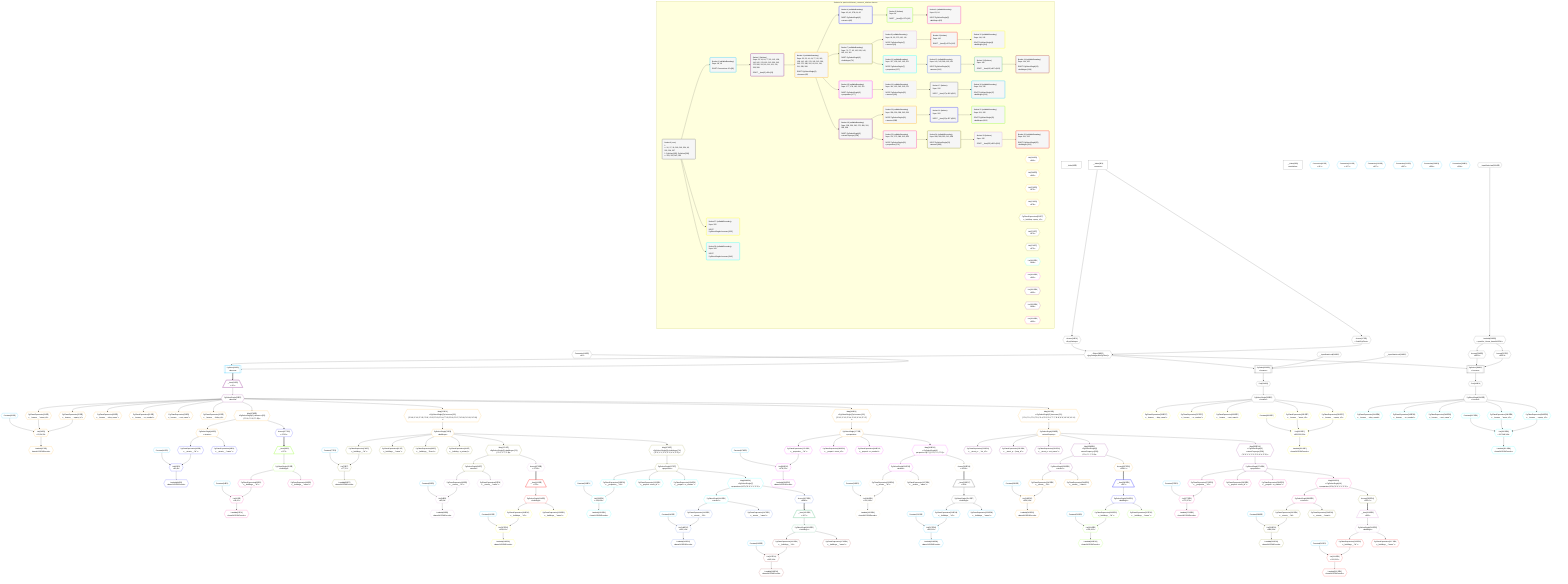 %%{init: {'themeVariables': { 'fontSize': '12px'}}}%%
graph TD
    classDef path fill:#eee,stroke:#000,color:#000
    classDef plan fill:#fff,stroke-width:1px,color:#000
    classDef itemplan fill:#fff,stroke-width:2px,color:#000
    classDef unbatchedplan fill:#dff,stroke-width:1px,color:#000
    classDef sideeffectplan fill:#fcc,stroke-width:2px,color:#000
    classDef bucket fill:#f6f6f6,color:#000,stroke-width:2px,text-align:left


    %% define steps
    __Value0["__Value[0∈0]"]:::plan
    __Value3["__Value[3∈0]<br />ᐸcontextᐳ"]:::plan
    __Value5["__Value[5∈0]<br />ᐸrootValueᐳ"]:::plan
    Access16{{"Access[16∈0]<br />ᐸ3.pgSettingsᐳ"}}:::plan
    Access17{{"Access[17∈0]<br />ᐸ3.withPgClientᐳ"}}:::plan
    Object18{{"Object[18∈0]<br />ᐸ{pgSettings,withPgClient}ᐳ"}}:::plan
    Connection19{{"Connection[19∈0]<br />ᐸ15ᐳ"}}:::plan
    PgSelect20[["PgSelect[20∈1]<br />ᐸhousesᐳ"]]:::plan
    __Item21[/"__Item[21∈2]<br />ᐸ20ᐳ"\]:::itemplan
    PgSelectSingle22{{"PgSelectSingle[22∈2]<br />ᐸhousesᐳ"}}:::plan
    Constant23{{"Constant[23∈1]"}}:::plan
    PgClassExpression24{{"PgClassExpression[24∈3]<br />ᐸ__houses__.”street_id”ᐳ"}}:::plan
    PgClassExpression25{{"PgClassExpression[25∈3]<br />ᐸ__houses__...operty_id”ᐳ"}}:::plan
    List26{{"List[26∈3]<br />ᐸ23,24,25ᐳ"}}:::plan
    Lambda27{{"Lambda[27∈3]<br />ᐸbase64JSONEncodeᐳ"}}:::plan
    PgClassExpression28{{"PgClassExpression[28∈3]<br />ᐸ__houses__...ding_name”ᐳ"}}:::plan
    PgClassExpression29{{"PgClassExpression[29∈3]<br />ᐸ__houses__...or_number”ᐳ"}}:::plan
    PgClassExpression30{{"PgClassExpression[30∈3]<br />ᐸ__houses__...reet_name”ᐳ"}}:::plan
    PgClassExpression32{{"PgClassExpression[32∈3]<br />ᐸ__houses__...ilding_id”ᐳ"}}:::plan
    Map378{{"Map[378∈3]<br />ᐸPgSelectSingle{2}ᐸhousesᐳ[22]:{”0”:31,”1”:32,”2”:33}ᐳ"}}:::plan
    PgSelectSingle40{{"PgSelectSingle[40∈3]<br />ᐸstreetsᐳ"}}:::plan
    Constant41{{"Constant[41∈1]"}}:::plan
    PgClassExpression42{{"PgClassExpression[42∈4]<br />ᐸ__streets__.”id”ᐳ"}}:::plan
    List43{{"List[43∈4]<br />ᐸ41,42ᐳ"}}:::plan
    Lambda44{{"Lambda[44∈4]<br />ᐸbase64JSONEncodeᐳ"}}:::plan
    PgClassExpression46{{"PgClassExpression[46∈4]<br />ᐸ__streets__.”name”ᐳ"}}:::plan
    Connection60{{"Connection[60∈1]<br />ᐸ56ᐳ"}}:::plan
    Access377{{"Access[377∈4]<br />ᐸ378.0ᐳ"}}:::plan
    __Item62[/"__Item[62∈5]<br />ᐸ377ᐳ"\]:::itemplan
    PgSelectSingle63{{"PgSelectSingle[63∈5]<br />ᐸbuildingsᐳ"}}:::plan
    Constant64{{"Constant[64∈1]"}}:::plan
    PgClassExpression65{{"PgClassExpression[65∈6]<br />ᐸ__buildings__.”id”ᐳ"}}:::plan
    List66{{"List[66∈6]<br />ᐸ64,65ᐳ"}}:::plan
    Lambda67{{"Lambda[67∈6]<br />ᐸbase64JSONEncodeᐳ"}}:::plan
    PgClassExpression69{{"PgClassExpression[69∈6]<br />ᐸ__buildings__.”name”ᐳ"}}:::plan
    Map375{{"Map[375∈3]<br />ᐸPgSelectSingle{2}ᐸhousesᐳ[22]:{”0”:18,”1”:19,”2”:20,”3”:21,”4”:22,”5”:23,”6”:24,”7”:25,”8”:26,”9”:27,”10”:28,”11”:29,”12”:30}ᐳ"}}:::plan
    PgSelectSingle76{{"PgSelectSingle[76∈3]<br />ᐸbuildingsᐳ"}}:::plan
    Constant77{{"Constant[77∈1]"}}:::plan
    PgClassExpression78{{"PgClassExpression[78∈7]<br />ᐸ__buildings__.”id”ᐳ"}}:::plan
    List79{{"List[79∈7]<br />ᐸ77,78ᐳ"}}:::plan
    Lambda80{{"Lambda[80∈7]<br />ᐸbase64JSONEncodeᐳ"}}:::plan
    PgClassExpression82{{"PgClassExpression[82∈7]<br />ᐸ__buildings__.”name”ᐳ"}}:::plan
    PgClassExpression83{{"PgClassExpression[83∈7]<br />ᐸ__buildings__.”floors”ᐳ"}}:::plan
    PgClassExpression84{{"PgClassExpression[84∈7]<br />ᐸ__building...s_primary”ᐳ"}}:::plan
    Map373{{"Map[373∈7]<br />ᐸPgSelectSingle{3}ᐸbuildingsᐳ[76]:{”0”:6,”1”:7,”2”:8}ᐳ"}}:::plan
    PgSelectSingle91{{"PgSelectSingle[91∈7]<br />ᐸstreetsᐳ"}}:::plan
    Constant92{{"Constant[92∈1]"}}:::plan
    PgClassExpression93{{"PgClassExpression[93∈8]<br />ᐸ__streets__.”id”ᐳ"}}:::plan
    List94{{"List[94∈8]<br />ᐸ92,93ᐳ"}}:::plan
    Lambda95{{"Lambda[95∈8]<br />ᐸbase64JSONEncodeᐳ"}}:::plan
    PgClassExpression97{{"PgClassExpression[97∈8]<br />ᐸ__streets__.”name”ᐳ"}}:::plan
    Connection111{{"Connection[111∈1]<br />ᐸ107ᐳ"}}:::plan
    Access372{{"Access[372∈8]<br />ᐸ373.0ᐳ"}}:::plan
    __Item113[/"__Item[113∈9]<br />ᐸ372ᐳ"\]:::itemplan
    PgSelectSingle114{{"PgSelectSingle[114∈9]<br />ᐸbuildingsᐳ"}}:::plan
    Constant115{{"Constant[115∈1]"}}:::plan
    PgClassExpression116{{"PgClassExpression[116∈10]<br />ᐸ__buildings__.”id”ᐳ"}}:::plan
    List117{{"List[117∈10]<br />ᐸ115,116ᐳ"}}:::plan
    Lambda118{{"Lambda[118∈10]<br />ᐸbase64JSONEncodeᐳ"}}:::plan
    PgClassExpression120{{"PgClassExpression[120∈10]<br />ᐸ__buildings__.”name”ᐳ"}}:::plan
    Map370{{"Map[370∈7]<br />ᐸPgSelectSingle{3}ᐸbuildingsᐳ[76]:{”0”:0,”1”:1,”2”:2,”3”:3,”4”:4,”5”:5}ᐳ"}}:::plan
    PgSelectSingle127{{"PgSelectSingle[127∈7]<br />ᐸpropertiesᐳ"}}:::plan
    Constant128{{"Constant[128∈1]"}}:::plan
    PgClassExpression129{{"PgClassExpression[129∈11]<br />ᐸ__properties__.”id”ᐳ"}}:::plan
    List130{{"List[130∈11]<br />ᐸ128,129ᐳ"}}:::plan
    Lambda131{{"Lambda[131∈11]<br />ᐸbase64JSONEncodeᐳ"}}:::plan
    PgClassExpression133{{"PgClassExpression[133∈11]<br />ᐸ__properti...street_id”ᐳ"}}:::plan
    PgClassExpression134{{"PgClassExpression[134∈11]<br />ᐸ__properti...or_number”ᐳ"}}:::plan
    Map368{{"Map[368∈11]<br />ᐸPgSelectSingle{7}ᐸpropertiesᐳ[127]:{”0”:0,”1”:1,”2”:2}ᐳ"}}:::plan
    PgSelectSingle141{{"PgSelectSingle[141∈11]<br />ᐸstreetsᐳ"}}:::plan
    Constant142{{"Constant[142∈1]"}}:::plan
    PgClassExpression143{{"PgClassExpression[143∈12]<br />ᐸ__streets__.”id”ᐳ"}}:::plan
    List144{{"List[144∈12]<br />ᐸ142,143ᐳ"}}:::plan
    Lambda145{{"Lambda[145∈12]<br />ᐸbase64JSONEncodeᐳ"}}:::plan
    PgClassExpression147{{"PgClassExpression[147∈12]<br />ᐸ__streets__.”name”ᐳ"}}:::plan
    Connection161{{"Connection[161∈1]<br />ᐸ157ᐳ"}}:::plan
    Access367{{"Access[367∈12]<br />ᐸ368.0ᐳ"}}:::plan
    __Item163[/"__Item[163∈13]<br />ᐸ367ᐳ"\]:::itemplan
    PgSelectSingle164{{"PgSelectSingle[164∈13]<br />ᐸbuildingsᐳ"}}:::plan
    Constant165{{"Constant[165∈1]"}}:::plan
    PgClassExpression166{{"PgClassExpression[166∈14]<br />ᐸ__buildings__.”id”ᐳ"}}:::plan
    List167{{"List[167∈14]<br />ᐸ165,166ᐳ"}}:::plan
    Lambda168{{"Lambda[168∈14]<br />ᐸbase64JSONEncodeᐳ"}}:::plan
    PgClassExpression170{{"PgClassExpression[170∈14]<br />ᐸ__buildings__.”name”ᐳ"}}:::plan
    Map365{{"Map[365∈3]<br />ᐸPgSelectSingle{2}ᐸhousesᐳ[22]:{”0”:12,”1”:13,”2”:14,”3”:15,”4”:16,”5”:17}ᐳ"}}:::plan
    PgSelectSingle177{{"PgSelectSingle[177∈3]<br />ᐸpropertiesᐳ"}}:::plan
    Constant178{{"Constant[178∈1]"}}:::plan
    PgClassExpression179{{"PgClassExpression[179∈15]<br />ᐸ__properties__.”id”ᐳ"}}:::plan
    List180{{"List[180∈15]<br />ᐸ178,179ᐳ"}}:::plan
    Lambda181{{"Lambda[181∈15]<br />ᐸbase64JSONEncodeᐳ"}}:::plan
    PgClassExpression183{{"PgClassExpression[183∈15]<br />ᐸ__properti...street_id”ᐳ"}}:::plan
    PgClassExpression184{{"PgClassExpression[184∈15]<br />ᐸ__properti...or_number”ᐳ"}}:::plan
    Map363{{"Map[363∈15]<br />ᐸPgSelectSingle{3}ᐸpropertiesᐳ[177]:{”0”:0,”1”:1,”2”:2}ᐳ"}}:::plan
    PgSelectSingle191{{"PgSelectSingle[191∈15]<br />ᐸstreetsᐳ"}}:::plan
    Constant192{{"Constant[192∈1]"}}:::plan
    PgClassExpression193{{"PgClassExpression[193∈16]<br />ᐸ__streets__.”id”ᐳ"}}:::plan
    List194{{"List[194∈16]<br />ᐸ192,193ᐳ"}}:::plan
    Lambda195{{"Lambda[195∈16]<br />ᐸbase64JSONEncodeᐳ"}}:::plan
    PgClassExpression197{{"PgClassExpression[197∈16]<br />ᐸ__streets__.”name”ᐳ"}}:::plan
    Connection211{{"Connection[211∈1]<br />ᐸ207ᐳ"}}:::plan
    Access362{{"Access[362∈16]<br />ᐸ363.0ᐳ"}}:::plan
    __Item213[/"__Item[213∈17]<br />ᐸ362ᐳ"\]:::itemplan
    PgSelectSingle214{{"PgSelectSingle[214∈17]<br />ᐸbuildingsᐳ"}}:::plan
    Constant215{{"Constant[215∈1]"}}:::plan
    PgClassExpression216{{"PgClassExpression[216∈18]<br />ᐸ__buildings__.”id”ᐳ"}}:::plan
    List217{{"List[217∈18]<br />ᐸ215,216ᐳ"}}:::plan
    Lambda218{{"Lambda[218∈18]<br />ᐸbase64JSONEncodeᐳ"}}:::plan
    PgClassExpression220{{"PgClassExpression[220∈18]<br />ᐸ__buildings__.”name”ᐳ"}}:::plan
    Map360{{"Map[360∈3]<br />ᐸPgSelectSingle{2}ᐸhousesᐳ[22]:{”0”:0,”1”:1,”2”:2,”3”:3,”4”:4,”5”:5,”6”:6,”7”:7,”8”:8,”9”:9,”10”:10,”11”:11}ᐳ"}}:::plan
    PgSelectSingle228{{"PgSelectSingle[228∈3]<br />ᐸstreetPropertyᐳ"}}:::plan
    PgClassExpression229{{"PgClassExpression[229∈19]<br />ᐸ__street_p..._.”str_id”ᐳ"}}:::plan
    PgClassExpression230{{"PgClassExpression[230∈19]<br />ᐸ__street_p....”prop_id”ᐳ"}}:::plan
    PgClassExpression231{{"PgClassExpression[231∈19]<br />ᐸ__street_p...ent_owner”ᐳ"}}:::plan
    Map358{{"Map[358∈19]<br />ᐸPgSelectSingle{3}ᐸstreetPropertyᐳ[228]:{”0”:6,”1”:7,”2”:8}ᐳ"}}:::plan
    PgSelectSingle238{{"PgSelectSingle[238∈19]<br />ᐸstreetsᐳ"}}:::plan
    Constant239{{"Constant[239∈1]"}}:::plan
    PgClassExpression240{{"PgClassExpression[240∈20]<br />ᐸ__streets__.”id”ᐳ"}}:::plan
    List241{{"List[241∈20]<br />ᐸ239,240ᐳ"}}:::plan
    Lambda242{{"Lambda[242∈20]<br />ᐸbase64JSONEncodeᐳ"}}:::plan
    PgClassExpression244{{"PgClassExpression[244∈20]<br />ᐸ__streets__.”name”ᐳ"}}:::plan
    Connection258{{"Connection[258∈1]<br />ᐸ254ᐳ"}}:::plan
    Access357{{"Access[357∈20]<br />ᐸ358.0ᐳ"}}:::plan
    __Item260[/"__Item[260∈21]<br />ᐸ357ᐳ"\]:::itemplan
    PgSelectSingle261{{"PgSelectSingle[261∈21]<br />ᐸbuildingsᐳ"}}:::plan
    Constant262{{"Constant[262∈1]"}}:::plan
    PgClassExpression263{{"PgClassExpression[263∈22]<br />ᐸ__buildings__.”id”ᐳ"}}:::plan
    List264{{"List[264∈22]<br />ᐸ262,263ᐳ"}}:::plan
    Lambda265{{"Lambda[265∈22]<br />ᐸbase64JSONEncodeᐳ"}}:::plan
    PgClassExpression267{{"PgClassExpression[267∈22]<br />ᐸ__buildings__.”name”ᐳ"}}:::plan
    Map355{{"Map[355∈19]<br />ᐸPgSelectSingle{3}ᐸstreetPropertyᐳ[228]:{”0”:0,”1”:1,”2”:2,”3”:3,”4”:4,”5”:5}ᐳ"}}:::plan
    PgSelectSingle274{{"PgSelectSingle[274∈19]<br />ᐸpropertiesᐳ"}}:::plan
    Constant275{{"Constant[275∈1]"}}:::plan
    PgClassExpression276{{"PgClassExpression[276∈23]<br />ᐸ__properties__.”id”ᐳ"}}:::plan
    List277{{"List[277∈23]<br />ᐸ275,276ᐳ"}}:::plan
    Lambda278{{"Lambda[278∈23]<br />ᐸbase64JSONEncodeᐳ"}}:::plan
    PgClassExpression280{{"PgClassExpression[280∈23]<br />ᐸ__properti...street_id”ᐳ"}}:::plan
    PgClassExpression281{{"PgClassExpression[281∈23]<br />ᐸ__properti...or_number”ᐳ"}}:::plan
    Map353{{"Map[353∈23]<br />ᐸPgSelectSingle{19}ᐸpropertiesᐳ[274]:{”0”:0,”1”:1,”2”:2}ᐳ"}}:::plan
    PgSelectSingle288{{"PgSelectSingle[288∈23]<br />ᐸstreetsᐳ"}}:::plan
    Constant289{{"Constant[289∈1]"}}:::plan
    PgClassExpression290{{"PgClassExpression[290∈24]<br />ᐸ__streets__.”id”ᐳ"}}:::plan
    List291{{"List[291∈24]<br />ᐸ289,290ᐳ"}}:::plan
    Lambda292{{"Lambda[292∈24]<br />ᐸbase64JSONEncodeᐳ"}}:::plan
    PgClassExpression294{{"PgClassExpression[294∈24]<br />ᐸ__streets__.”name”ᐳ"}}:::plan
    Connection308{{"Connection[308∈1]<br />ᐸ304ᐳ"}}:::plan
    Access352{{"Access[352∈24]<br />ᐸ353.0ᐳ"}}:::plan
    __Item310[/"__Item[310∈25]<br />ᐸ352ᐳ"\]:::itemplan
    PgSelectSingle311{{"PgSelectSingle[311∈25]<br />ᐸbuildingsᐳ"}}:::plan
    Constant312{{"Constant[312∈1]"}}:::plan
    PgClassExpression313{{"PgClassExpression[313∈26]<br />ᐸ__buildings__.”id”ᐳ"}}:::plan
    List314{{"List[314∈26]<br />ᐸ312,313ᐳ"}}:::plan
    Lambda315{{"Lambda[315∈26]<br />ᐸbase64JSONEncodeᐳ"}}:::plan
    PgClassExpression317{{"PgClassExpression[317∈26]<br />ᐸ__buildings__.”name”ᐳ"}}:::plan
    __InputStaticLeaf318{{"__InputStaticLeaf[318∈0]"}}:::plan
    __InputStaticLeaf319{{"__InputStaticLeaf[319∈0]"}}:::plan
    PgSelect320[["PgSelect[320∈0]<br />ᐸhousesᐳ"]]:::plan
    First324{{"First[324∈0]"}}:::plan
    PgSelectSingle325{{"PgSelectSingle[325∈0]<br />ᐸhousesᐳ"}}:::plan
    PgClassExpression326{{"PgClassExpression[326∈27]<br />ᐸ__houses__...ding_name”ᐳ"}}:::plan
    PgClassExpression327{{"PgClassExpression[327∈27]<br />ᐸ__houses__...or_number”ᐳ"}}:::plan
    PgClassExpression328{{"PgClassExpression[328∈27]<br />ᐸ__houses__...reet_name”ᐳ"}}:::plan
    Constant329{{"Constant[329∈27]"}}:::plan
    PgClassExpression330{{"PgClassExpression[330∈27]<br />ᐸ__houses__.”street_id”ᐳ"}}:::plan
    PgClassExpression331{{"PgClassExpression[331∈27]<br />ᐸ__houses__...operty_id”ᐳ"}}:::plan
    List332{{"List[332∈27]<br />ᐸ329,330,331ᐳ"}}:::plan
    Lambda333{{"Lambda[333∈27]<br />ᐸbase64JSONEncodeᐳ"}}:::plan
    __InputStaticLeaf334{{"__InputStaticLeaf[334∈0]"}}:::plan
    Lambda335{{"Lambda[335∈0]<br />ᐸspecifier_House_base64JSONᐳ"}}:::plan
    Access336{{"Access[336∈0]<br />ᐸ335.1ᐳ"}}:::plan
    Access337{{"Access[337∈0]<br />ᐸ335.2ᐳ"}}:::plan
    PgSelect338[["PgSelect[338∈0]<br />ᐸhousesᐳ"]]:::plan
    First342{{"First[342∈0]"}}:::plan
    PgSelectSingle343{{"PgSelectSingle[343∈0]<br />ᐸhousesᐳ"}}:::plan
    PgClassExpression344{{"PgClassExpression[344∈28]<br />ᐸ__houses__...ding_name”ᐳ"}}:::plan
    PgClassExpression345{{"PgClassExpression[345∈28]<br />ᐸ__houses__...or_number”ᐳ"}}:::plan
    PgClassExpression346{{"PgClassExpression[346∈28]<br />ᐸ__houses__...reet_name”ᐳ"}}:::plan
    Constant347{{"Constant[347∈28]"}}:::plan
    PgClassExpression348{{"PgClassExpression[348∈28]<br />ᐸ__houses__.”street_id”ᐳ"}}:::plan
    PgClassExpression349{{"PgClassExpression[349∈28]<br />ᐸ__houses__...operty_id”ᐳ"}}:::plan
    List350{{"List[350∈28]<br />ᐸ347,348,349ᐳ"}}:::plan
    Lambda351{{"Lambda[351∈28]<br />ᐸbase64JSONEncodeᐳ"}}:::plan

    %% plan dependencies
    __Value3 --> Access16
    __Value3 --> Access17
    Access16 & Access17 --> Object18
    Object18 & Connection19 --> PgSelect20
    PgSelect20 ==> __Item21
    __Item21 --> PgSelectSingle22
    PgSelectSingle22 --> PgClassExpression24
    PgSelectSingle22 --> PgClassExpression25
    Constant23 & PgClassExpression24 & PgClassExpression25 --> List26
    List26 --> Lambda27
    PgSelectSingle22 --> PgClassExpression28
    PgSelectSingle22 --> PgClassExpression29
    PgSelectSingle22 --> PgClassExpression30
    PgSelectSingle22 --> PgClassExpression32
    PgSelectSingle22 --> Map378
    Map378 --> PgSelectSingle40
    PgSelectSingle40 --> PgClassExpression42
    Constant41 & PgClassExpression42 --> List43
    List43 --> Lambda44
    PgSelectSingle40 --> PgClassExpression46
    Map378 --> Access377
    Access377 ==> __Item62
    __Item62 --> PgSelectSingle63
    PgSelectSingle63 --> PgClassExpression65
    Constant64 & PgClassExpression65 --> List66
    List66 --> Lambda67
    PgSelectSingle63 --> PgClassExpression69
    PgSelectSingle22 --> Map375
    Map375 --> PgSelectSingle76
    PgSelectSingle76 --> PgClassExpression78
    Constant77 & PgClassExpression78 --> List79
    List79 --> Lambda80
    PgSelectSingle76 --> PgClassExpression82
    PgSelectSingle76 --> PgClassExpression83
    PgSelectSingle76 --> PgClassExpression84
    PgSelectSingle76 --> Map373
    Map373 --> PgSelectSingle91
    PgSelectSingle91 --> PgClassExpression93
    Constant92 & PgClassExpression93 --> List94
    List94 --> Lambda95
    PgSelectSingle91 --> PgClassExpression97
    Map373 --> Access372
    Access372 ==> __Item113
    __Item113 --> PgSelectSingle114
    PgSelectSingle114 --> PgClassExpression116
    Constant115 & PgClassExpression116 --> List117
    List117 --> Lambda118
    PgSelectSingle114 --> PgClassExpression120
    PgSelectSingle76 --> Map370
    Map370 --> PgSelectSingle127
    PgSelectSingle127 --> PgClassExpression129
    Constant128 & PgClassExpression129 --> List130
    List130 --> Lambda131
    PgSelectSingle127 --> PgClassExpression133
    PgSelectSingle127 --> PgClassExpression134
    PgSelectSingle127 --> Map368
    Map368 --> PgSelectSingle141
    PgSelectSingle141 --> PgClassExpression143
    Constant142 & PgClassExpression143 --> List144
    List144 --> Lambda145
    PgSelectSingle141 --> PgClassExpression147
    Map368 --> Access367
    Access367 ==> __Item163
    __Item163 --> PgSelectSingle164
    PgSelectSingle164 --> PgClassExpression166
    Constant165 & PgClassExpression166 --> List167
    List167 --> Lambda168
    PgSelectSingle164 --> PgClassExpression170
    PgSelectSingle22 --> Map365
    Map365 --> PgSelectSingle177
    PgSelectSingle177 --> PgClassExpression179
    Constant178 & PgClassExpression179 --> List180
    List180 --> Lambda181
    PgSelectSingle177 --> PgClassExpression183
    PgSelectSingle177 --> PgClassExpression184
    PgSelectSingle177 --> Map363
    Map363 --> PgSelectSingle191
    PgSelectSingle191 --> PgClassExpression193
    Constant192 & PgClassExpression193 --> List194
    List194 --> Lambda195
    PgSelectSingle191 --> PgClassExpression197
    Map363 --> Access362
    Access362 ==> __Item213
    __Item213 --> PgSelectSingle214
    PgSelectSingle214 --> PgClassExpression216
    Constant215 & PgClassExpression216 --> List217
    List217 --> Lambda218
    PgSelectSingle214 --> PgClassExpression220
    PgSelectSingle22 --> Map360
    Map360 --> PgSelectSingle228
    PgSelectSingle228 --> PgClassExpression229
    PgSelectSingle228 --> PgClassExpression230
    PgSelectSingle228 --> PgClassExpression231
    PgSelectSingle228 --> Map358
    Map358 --> PgSelectSingle238
    PgSelectSingle238 --> PgClassExpression240
    Constant239 & PgClassExpression240 --> List241
    List241 --> Lambda242
    PgSelectSingle238 --> PgClassExpression244
    Map358 --> Access357
    Access357 ==> __Item260
    __Item260 --> PgSelectSingle261
    PgSelectSingle261 --> PgClassExpression263
    Constant262 & PgClassExpression263 --> List264
    List264 --> Lambda265
    PgSelectSingle261 --> PgClassExpression267
    PgSelectSingle228 --> Map355
    Map355 --> PgSelectSingle274
    PgSelectSingle274 --> PgClassExpression276
    Constant275 & PgClassExpression276 --> List277
    List277 --> Lambda278
    PgSelectSingle274 --> PgClassExpression280
    PgSelectSingle274 --> PgClassExpression281
    PgSelectSingle274 --> Map353
    Map353 --> PgSelectSingle288
    PgSelectSingle288 --> PgClassExpression290
    Constant289 & PgClassExpression290 --> List291
    List291 --> Lambda292
    PgSelectSingle288 --> PgClassExpression294
    Map353 --> Access352
    Access352 ==> __Item310
    __Item310 --> PgSelectSingle311
    PgSelectSingle311 --> PgClassExpression313
    Constant312 & PgClassExpression313 --> List314
    List314 --> Lambda315
    PgSelectSingle311 --> PgClassExpression317
    Object18 & __InputStaticLeaf318 & __InputStaticLeaf319 --> PgSelect320
    PgSelect320 --> First324
    First324 --> PgSelectSingle325
    PgSelectSingle325 --> PgClassExpression326
    PgSelectSingle325 --> PgClassExpression327
    PgSelectSingle325 --> PgClassExpression328
    PgSelectSingle325 --> PgClassExpression330
    PgSelectSingle325 --> PgClassExpression331
    Constant329 & PgClassExpression330 & PgClassExpression331 --> List332
    List332 --> Lambda333
    __InputStaticLeaf334 --> Lambda335
    Lambda335 --> Access336
    Lambda335 --> Access337
    Object18 & Access336 & Access337 --> PgSelect338
    PgSelect338 --> First342
    First342 --> PgSelectSingle343
    PgSelectSingle343 --> PgClassExpression344
    PgSelectSingle343 --> PgClassExpression345
    PgSelectSingle343 --> PgClassExpression346
    PgSelectSingle343 --> PgClassExpression348
    PgSelectSingle343 --> PgClassExpression349
    Constant347 & PgClassExpression348 & PgClassExpression349 --> List350
    List350 --> Lambda351

    subgraph "Buckets for queries/v4/smart_comment_relations.houses"
    Bucket0("Bucket 0 (root)<br />1: <br />ᐳ: 16, 17, 19, 318, 319, 334, 18, 335, 336, 337<br />2: PgSelect[320], PgSelect[338]<br />ᐳ: 324, 325, 342, 343"):::bucket
    classDef bucket0 stroke:#696969
    class Bucket0,__Value0,__Value3,__Value5,Access16,Access17,Object18,Connection19,__InputStaticLeaf318,__InputStaticLeaf319,PgSelect320,First324,PgSelectSingle325,__InputStaticLeaf334,Lambda335,Access336,Access337,PgSelect338,First342,PgSelectSingle343 bucket0
    Bucket1("Bucket 1 (nullableBoundary)<br />Deps: 18, 19<br /><br />ROOT Connectionᐸ15ᐳ[19]"):::bucket
    classDef bucket1 stroke:#00bfff
    class Bucket1,PgSelect20,Constant23,Constant41,Connection60,Constant64,Constant77,Constant92,Connection111,Constant115,Constant128,Constant142,Connection161,Constant165,Constant178,Constant192,Connection211,Constant215,Constant239,Connection258,Constant262,Constant275,Constant289,Connection308,Constant312 bucket1
    Bucket2("Bucket 2 (listItem)<br />Deps: 23, 41, 64, 77, 92, 115, 128, 142, 165, 178, 192, 215, 239, 262, 275, 289, 312, 60, 111, 161, 211, 258, 308<br /><br />ROOT __Item{2}ᐸ20ᐳ[21]"):::bucket
    classDef bucket2 stroke:#7f007f
    class Bucket2,__Item21,PgSelectSingle22 bucket2
    Bucket3("Bucket 3 (nullableBoundary)<br />Deps: 22, 23, 41, 64, 77, 92, 115, 128, 142, 165, 178, 192, 215, 239, 262, 275, 289, 312, 60, 111, 161, 211, 258, 308<br /><br />ROOT PgSelectSingle{2}ᐸhousesᐳ[22]"):::bucket
    classDef bucket3 stroke:#ffa500
    List361{{"List[361∈3]<br />ᐸ360ᐳ"}}:::plan
    List366{{"List[366∈3]<br />ᐸ365ᐳ"}}:::plan
    List376{{"List[376∈3]<br />ᐸ375ᐳ"}}:::plan
    List379{{"List[379∈3]<br />ᐸ378ᐳ"}}:::plan
    class Bucket3,PgClassExpression24,PgClassExpression25,List26,Lambda27,PgClassExpression28,PgClassExpression29,PgClassExpression30,PgClassExpression32,PgSelectSingle40,PgSelectSingle76,PgSelectSingle177,PgSelectSingle228,Map360,List361,Map365,List366,Map375,List376,Map378,List379 bucket3
    Bucket4("Bucket 4 (nullableBoundary)<br />Deps: 40, 41, 378, 64, 60<br /><br />ROOT PgSelectSingle{3}ᐸstreetsᐳ[40]"):::bucket
    classDef bucket4 stroke:#0000ff
    class Bucket4,PgClassExpression42,List43,Lambda44,PgClassExpression46,Access377 bucket4
    Bucket5("Bucket 5 (listItem)<br />Deps: 64<br /><br />ROOT __Item{5}ᐸ377ᐳ[62]"):::bucket
    classDef bucket5 stroke:#7fff00
    class Bucket5,__Item62,PgSelectSingle63 bucket5
    Bucket6("Bucket 6 (nullableBoundary)<br />Deps: 63, 64<br /><br />ROOT PgSelectSingle{5}ᐸbuildingsᐳ[63]"):::bucket
    classDef bucket6 stroke:#ff1493
    class Bucket6,PgClassExpression65,List66,Lambda67,PgClassExpression69 bucket6
    Bucket7("Bucket 7 (nullableBoundary)<br />Deps: 76, 77, 92, 115, 128, 142, 165, 111, 161<br /><br />ROOT PgSelectSingle{3}ᐸbuildingsᐳ[76]"):::bucket
    classDef bucket7 stroke:#808000
    PgClassExpression121{{"PgClassExpression[121∈7]<br />ᐸ__building...operty_id”ᐳ"}}:::plan
    List371{{"List[371∈7]<br />ᐸ370ᐳ"}}:::plan
    List374{{"List[374∈7]<br />ᐸ373ᐳ"}}:::plan
    class Bucket7,PgClassExpression78,List79,Lambda80,PgClassExpression82,PgClassExpression83,PgClassExpression84,PgSelectSingle91,PgClassExpression121,PgSelectSingle127,Map370,List371,Map373,List374 bucket7
    Bucket8("Bucket 8 (nullableBoundary)<br />Deps: 91, 92, 373, 115, 111<br /><br />ROOT PgSelectSingle{7}ᐸstreetsᐳ[91]"):::bucket
    classDef bucket8 stroke:#dda0dd
    class Bucket8,PgClassExpression93,List94,Lambda95,PgClassExpression97,Access372 bucket8
    Bucket9("Bucket 9 (listItem)<br />Deps: 115<br /><br />ROOT __Item{9}ᐸ372ᐳ[113]"):::bucket
    classDef bucket9 stroke:#ff0000
    class Bucket9,__Item113,PgSelectSingle114 bucket9
    Bucket10("Bucket 10 (nullableBoundary)<br />Deps: 114, 115<br /><br />ROOT PgSelectSingle{9}ᐸbuildingsᐳ[114]"):::bucket
    classDef bucket10 stroke:#ffff00
    class Bucket10,PgClassExpression116,List117,Lambda118,PgClassExpression120 bucket10
    Bucket11("Bucket 11 (nullableBoundary)<br />Deps: 127, 128, 142, 165, 161<br /><br />ROOT PgSelectSingle{7}ᐸpropertiesᐳ[127]"):::bucket
    classDef bucket11 stroke:#00ffff
    List369{{"List[369∈11]<br />ᐸ368ᐳ"}}:::plan
    class Bucket11,PgClassExpression129,List130,Lambda131,PgClassExpression133,PgClassExpression134,PgSelectSingle141,Map368,List369 bucket11
    Bucket12("Bucket 12 (nullableBoundary)<br />Deps: 141, 142, 368, 165, 161<br /><br />ROOT PgSelectSingle{11}ᐸstreetsᐳ[141]"):::bucket
    classDef bucket12 stroke:#4169e1
    class Bucket12,PgClassExpression143,List144,Lambda145,PgClassExpression147,Access367 bucket12
    Bucket13("Bucket 13 (listItem)<br />Deps: 165<br /><br />ROOT __Item{13}ᐸ367ᐳ[163]"):::bucket
    classDef bucket13 stroke:#3cb371
    class Bucket13,__Item163,PgSelectSingle164 bucket13
    Bucket14("Bucket 14 (nullableBoundary)<br />Deps: 164, 165<br /><br />ROOT PgSelectSingle{13}ᐸbuildingsᐳ[164]"):::bucket
    classDef bucket14 stroke:#a52a2a
    class Bucket14,PgClassExpression166,List167,Lambda168,PgClassExpression170 bucket14
    Bucket15("Bucket 15 (nullableBoundary)<br />Deps: 177, 178, 192, 215, 211<br /><br />ROOT PgSelectSingle{3}ᐸpropertiesᐳ[177]"):::bucket
    classDef bucket15 stroke:#ff00ff
    List364{{"List[364∈15]<br />ᐸ363ᐳ"}}:::plan
    class Bucket15,PgClassExpression179,List180,Lambda181,PgClassExpression183,PgClassExpression184,PgSelectSingle191,Map363,List364 bucket15
    Bucket16("Bucket 16 (nullableBoundary)<br />Deps: 191, 192, 363, 215, 211<br /><br />ROOT PgSelectSingle{15}ᐸstreetsᐳ[191]"):::bucket
    classDef bucket16 stroke:#f5deb3
    class Bucket16,PgClassExpression193,List194,Lambda195,PgClassExpression197,Access362 bucket16
    Bucket17("Bucket 17 (listItem)<br />Deps: 215<br /><br />ROOT __Item{17}ᐸ362ᐳ[213]"):::bucket
    classDef bucket17 stroke:#696969
    class Bucket17,__Item213,PgSelectSingle214 bucket17
    Bucket18("Bucket 18 (nullableBoundary)<br />Deps: 214, 215<br /><br />ROOT PgSelectSingle{17}ᐸbuildingsᐳ[214]"):::bucket
    classDef bucket18 stroke:#00bfff
    class Bucket18,PgClassExpression216,List217,Lambda218,PgClassExpression220 bucket18
    Bucket19("Bucket 19 (nullableBoundary)<br />Deps: 228, 239, 262, 275, 289, 312, 258, 308<br /><br />ROOT PgSelectSingle{3}ᐸstreetPropertyᐳ[228]"):::bucket
    classDef bucket19 stroke:#7f007f
    List356{{"List[356∈19]<br />ᐸ355ᐳ"}}:::plan
    List359{{"List[359∈19]<br />ᐸ358ᐳ"}}:::plan
    class Bucket19,PgClassExpression229,PgClassExpression230,PgClassExpression231,PgSelectSingle238,PgSelectSingle274,Map355,List356,Map358,List359 bucket19
    Bucket20("Bucket 20 (nullableBoundary)<br />Deps: 238, 239, 358, 262, 258<br /><br />ROOT PgSelectSingle{19}ᐸstreetsᐳ[238]"):::bucket
    classDef bucket20 stroke:#ffa500
    class Bucket20,PgClassExpression240,List241,Lambda242,PgClassExpression244,Access357 bucket20
    Bucket21("Bucket 21 (listItem)<br />Deps: 262<br /><br />ROOT __Item{21}ᐸ357ᐳ[260]"):::bucket
    classDef bucket21 stroke:#0000ff
    class Bucket21,__Item260,PgSelectSingle261 bucket21
    Bucket22("Bucket 22 (nullableBoundary)<br />Deps: 261, 262<br /><br />ROOT PgSelectSingle{21}ᐸbuildingsᐳ[261]"):::bucket
    classDef bucket22 stroke:#7fff00
    class Bucket22,PgClassExpression263,List264,Lambda265,PgClassExpression267 bucket22
    Bucket23("Bucket 23 (nullableBoundary)<br />Deps: 274, 275, 289, 312, 308<br /><br />ROOT PgSelectSingle{19}ᐸpropertiesᐳ[274]"):::bucket
    classDef bucket23 stroke:#ff1493
    List354{{"List[354∈23]<br />ᐸ353ᐳ"}}:::plan
    class Bucket23,PgClassExpression276,List277,Lambda278,PgClassExpression280,PgClassExpression281,PgSelectSingle288,Map353,List354 bucket23
    Bucket24("Bucket 24 (nullableBoundary)<br />Deps: 288, 289, 353, 312, 308<br /><br />ROOT PgSelectSingle{23}ᐸstreetsᐳ[288]"):::bucket
    classDef bucket24 stroke:#808000
    class Bucket24,PgClassExpression290,List291,Lambda292,PgClassExpression294,Access352 bucket24
    Bucket25("Bucket 25 (listItem)<br />Deps: 312<br /><br />ROOT __Item{25}ᐸ352ᐳ[310]"):::bucket
    classDef bucket25 stroke:#dda0dd
    class Bucket25,__Item310,PgSelectSingle311 bucket25
    Bucket26("Bucket 26 (nullableBoundary)<br />Deps: 311, 312<br /><br />ROOT PgSelectSingle{25}ᐸbuildingsᐳ[311]"):::bucket
    classDef bucket26 stroke:#ff0000
    class Bucket26,PgClassExpression313,List314,Lambda315,PgClassExpression317 bucket26
    Bucket27("Bucket 27 (nullableBoundary)<br />Deps: 325<br /><br />ROOT PgSelectSingleᐸhousesᐳ[325]"):::bucket
    classDef bucket27 stroke:#ffff00
    class Bucket27,PgClassExpression326,PgClassExpression327,PgClassExpression328,Constant329,PgClassExpression330,PgClassExpression331,List332,Lambda333 bucket27
    Bucket28("Bucket 28 (nullableBoundary)<br />Deps: 343<br /><br />ROOT PgSelectSingleᐸhousesᐳ[343]"):::bucket
    classDef bucket28 stroke:#00ffff
    class Bucket28,PgClassExpression344,PgClassExpression345,PgClassExpression346,Constant347,PgClassExpression348,PgClassExpression349,List350,Lambda351 bucket28
    Bucket0 --> Bucket1 & Bucket27 & Bucket28
    Bucket1 --> Bucket2
    Bucket2 --> Bucket3
    Bucket3 --> Bucket4 & Bucket7 & Bucket15 & Bucket19
    Bucket4 --> Bucket5
    Bucket5 --> Bucket6
    Bucket7 --> Bucket8 & Bucket11
    Bucket8 --> Bucket9
    Bucket9 --> Bucket10
    Bucket11 --> Bucket12
    Bucket12 --> Bucket13
    Bucket13 --> Bucket14
    Bucket15 --> Bucket16
    Bucket16 --> Bucket17
    Bucket17 --> Bucket18
    Bucket19 --> Bucket20 & Bucket23
    Bucket20 --> Bucket21
    Bucket21 --> Bucket22
    Bucket23 --> Bucket24
    Bucket24 --> Bucket25
    Bucket25 --> Bucket26
    end